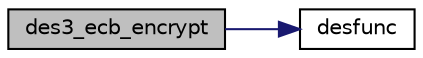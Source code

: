 digraph "des3_ecb_encrypt"
{
 // LATEX_PDF_SIZE
  edge [fontname="Helvetica",fontsize="10",labelfontname="Helvetica",labelfontsize="10"];
  node [fontname="Helvetica",fontsize="10",shape=record];
  rankdir="LR";
  Node14 [label="des3_ecb_encrypt",height=0.2,width=0.4,color="black", fillcolor="grey75", style="filled", fontcolor="black",tooltip="Encrypts a block of text with 3LTC_DES-EDE."];
  Node14 -> Node15 [color="midnightblue",fontsize="10",style="solid",fontname="Helvetica"];
  Node15 [label="desfunc",height=0.2,width=0.4,color="black", fillcolor="white", style="filled",URL="$des_8c.html#a40c4cfa81b99dc75ec50f9b13a9360de",tooltip=" "];
}
